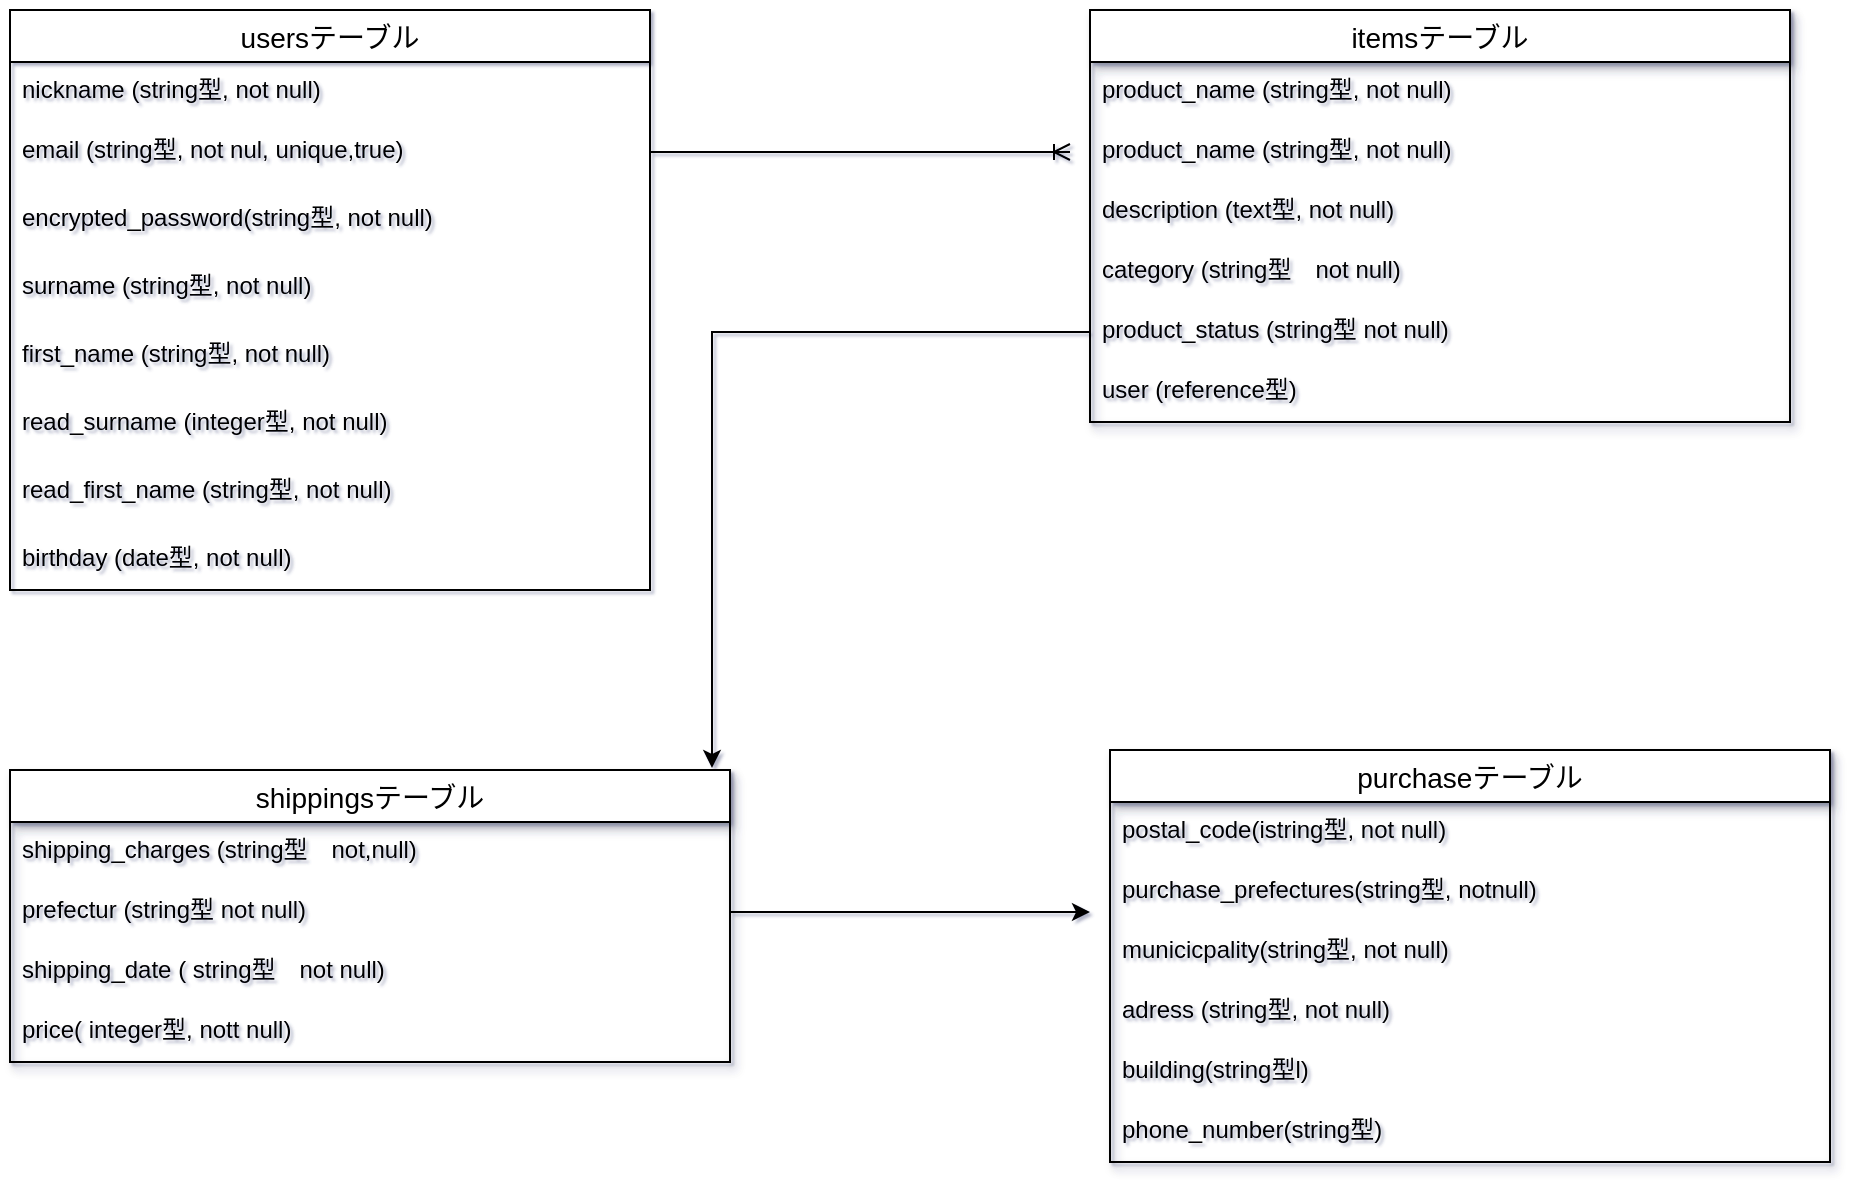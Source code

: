<mxfile version="14.2.4" type="embed">
    <diagram id="e-p9qFQfk2fTBaWSNOmB" name="ページ1">
        <mxGraphModel dx="955" dy="830" grid="1" gridSize="10" guides="0" tooltips="1" connect="1" arrows="1" fold="1" page="1" pageScale="1" pageWidth="827" pageHeight="1169" background="none" math="0" shadow="1">
            <root>
                <mxCell id="0"/>
                <mxCell id="1" parent="0"/>
                <mxCell id="102" value="usersテーブル" style="swimlane;fontStyle=0;childLayout=stackLayout;horizontal=1;startSize=26;horizontalStack=0;resizeParent=1;resizeParentMax=0;resizeLast=0;collapsible=1;marginBottom=0;align=center;fontSize=14;" parent="1" vertex="1">
                    <mxGeometry x="40" y="20" width="320" height="290" as="geometry"/>
                </mxCell>
                <mxCell id="103" value="nickname (string型, not null)&#10;&#10;a" style="text;strokeColor=none;fillColor=none;spacingLeft=4;spacingRight=4;overflow=hidden;rotatable=0;points=[[0,0.5],[1,0.5]];portConstraint=eastwest;fontSize=12;" parent="102" vertex="1">
                    <mxGeometry y="26" width="320" height="30" as="geometry"/>
                </mxCell>
                <mxCell id="104" value="email (string型, not nul, unique,true)" style="text;strokeColor=none;fillColor=none;spacingLeft=4;spacingRight=4;overflow=hidden;rotatable=0;points=[[0,0.5],[1,0.5]];portConstraint=eastwest;fontSize=12;" parent="102" vertex="1">
                    <mxGeometry y="56" width="320" height="30" as="geometry"/>
                </mxCell>
                <mxCell id="105" value="encrypted_password(string型, not null)" style="text;strokeColor=none;fillColor=none;spacingLeft=4;spacingRight=4;overflow=hidden;rotatable=0;points=[[0,0.5],[1,0.5]];portConstraint=eastwest;fontSize=12;shadow=1;verticalAlign=middle;" parent="102" vertex="1">
                    <mxGeometry y="86" width="320" height="34" as="geometry"/>
                </mxCell>
                <mxCell id="108" value="surname (string型, not null)" style="text;strokeColor=none;fillColor=none;spacingLeft=4;spacingRight=4;overflow=hidden;rotatable=0;points=[[0,0.5],[1,0.5]];portConstraint=eastwest;fontSize=12;shadow=1;verticalAlign=middle;" parent="102" vertex="1">
                    <mxGeometry y="120" width="320" height="34" as="geometry"/>
                </mxCell>
                <mxCell id="109" value="first_name (string型, not null)" style="text;strokeColor=none;fillColor=none;spacingLeft=4;spacingRight=4;overflow=hidden;rotatable=0;points=[[0,0.5],[1,0.5]];portConstraint=eastwest;fontSize=12;shadow=1;verticalAlign=middle;" parent="102" vertex="1">
                    <mxGeometry y="154" width="320" height="34" as="geometry"/>
                </mxCell>
                <mxCell id="110" value="read_surname (integer型, not null)" style="text;strokeColor=none;fillColor=none;spacingLeft=4;spacingRight=4;overflow=hidden;rotatable=0;points=[[0,0.5],[1,0.5]];portConstraint=eastwest;fontSize=12;shadow=1;verticalAlign=middle;" parent="102" vertex="1">
                    <mxGeometry y="188" width="320" height="34" as="geometry"/>
                </mxCell>
                <mxCell id="144" value="read_first_name (string型, not null)" style="text;strokeColor=none;fillColor=none;spacingLeft=4;spacingRight=4;overflow=hidden;rotatable=0;points=[[0,0.5],[1,0.5]];portConstraint=eastwest;fontSize=12;shadow=1;verticalAlign=middle;" vertex="1" parent="102">
                    <mxGeometry y="222" width="320" height="34" as="geometry"/>
                </mxCell>
                <mxCell id="145" value="birthday (date型, not null)" style="text;strokeColor=none;fillColor=none;spacingLeft=4;spacingRight=4;overflow=hidden;rotatable=0;points=[[0,0.5],[1,0.5]];portConstraint=eastwest;fontSize=12;shadow=1;verticalAlign=middle;" vertex="1" parent="102">
                    <mxGeometry y="256" width="320" height="34" as="geometry"/>
                </mxCell>
                <mxCell id="112" value="itemsテーブル" style="swimlane;fontStyle=0;childLayout=stackLayout;horizontal=1;startSize=26;horizontalStack=0;resizeParent=1;resizeParentMax=0;resizeLast=0;collapsible=1;marginBottom=0;align=center;fontSize=14;shadow=1;html=0;" parent="1" vertex="1">
                    <mxGeometry x="580" y="20" width="350" height="206" as="geometry"/>
                </mxCell>
                <mxCell id="140" value="product_name (string型, not null)" style="text;strokeColor=none;fillColor=none;spacingLeft=4;spacingRight=4;overflow=hidden;rotatable=0;points=[[0,0.5],[1,0.5]];portConstraint=eastwest;fontSize=12;" parent="112" vertex="1">
                    <mxGeometry y="26" width="350" height="30" as="geometry"/>
                </mxCell>
                <mxCell id="134" value="product_name (string型, not null)" style="text;strokeColor=none;fillColor=none;spacingLeft=4;spacingRight=4;overflow=hidden;rotatable=0;points=[[0,0.5],[1,0.5]];portConstraint=eastwest;fontSize=12;" parent="112" vertex="1">
                    <mxGeometry y="56" width="350" height="30" as="geometry"/>
                </mxCell>
                <mxCell id="115" value="description (text型, not null)" style="text;strokeColor=none;fillColor=none;spacingLeft=4;spacingRight=4;overflow=hidden;rotatable=0;points=[[0,0.5],[1,0.5]];portConstraint=eastwest;fontSize=12;" parent="112" vertex="1">
                    <mxGeometry y="86" width="350" height="30" as="geometry"/>
                </mxCell>
                <mxCell id="116" value="category (string型　not null)" style="text;strokeColor=none;fillColor=none;spacingLeft=4;spacingRight=4;overflow=hidden;rotatable=0;points=[[0,0.5],[1,0.5]];portConstraint=eastwest;fontSize=12;" parent="112" vertex="1">
                    <mxGeometry y="116" width="350" height="30" as="geometry"/>
                </mxCell>
                <mxCell id="117" value="product_status (string型 not null)" style="text;strokeColor=none;fillColor=none;spacingLeft=4;spacingRight=4;overflow=hidden;rotatable=0;points=[[0,0.5],[1,0.5]];portConstraint=eastwest;fontSize=12;" parent="112" vertex="1">
                    <mxGeometry y="146" width="350" height="30" as="geometry"/>
                </mxCell>
                <mxCell id="142" value="user (reference型)" style="text;strokeColor=none;fillColor=none;spacingLeft=4;spacingRight=4;overflow=hidden;rotatable=0;points=[[0,0.5],[1,0.5]];portConstraint=eastwest;fontSize=12;" parent="112" vertex="1">
                    <mxGeometry y="176" width="350" height="30" as="geometry"/>
                </mxCell>
                <mxCell id="118" value="shippingsテーブル" style="swimlane;fontStyle=0;childLayout=stackLayout;horizontal=1;startSize=26;horizontalStack=0;resizeParent=1;resizeParentMax=0;resizeLast=0;collapsible=1;marginBottom=0;align=center;fontSize=14;shadow=1;html=0;" parent="1" vertex="1">
                    <mxGeometry x="40" y="400" width="360" height="146" as="geometry"/>
                </mxCell>
                <mxCell id="119" value="shipping_charges (string型　not,null)" style="text;strokeColor=none;fillColor=none;spacingLeft=4;spacingRight=4;overflow=hidden;rotatable=0;points=[[0,0.5],[1,0.5]];portConstraint=eastwest;fontSize=12;" parent="118" vertex="1">
                    <mxGeometry y="26" width="360" height="30" as="geometry"/>
                </mxCell>
                <mxCell id="121" value="prefectur (string型 not null)" style="text;strokeColor=none;fillColor=none;spacingLeft=4;spacingRight=4;overflow=hidden;rotatable=0;points=[[0,0.5],[1,0.5]];portConstraint=eastwest;fontSize=12;" parent="118" vertex="1">
                    <mxGeometry y="56" width="360" height="30" as="geometry"/>
                </mxCell>
                <mxCell id="122" value="shipping_date ( string型　not null)&#10;" style="text;strokeColor=none;fillColor=none;spacingLeft=4;spacingRight=4;overflow=hidden;rotatable=0;points=[[0,0.5],[1,0.5]];portConstraint=eastwest;fontSize=12;" parent="118" vertex="1">
                    <mxGeometry y="86" width="360" height="30" as="geometry"/>
                </mxCell>
                <mxCell id="124" value="price( integer型, nott null)" style="text;strokeColor=none;fillColor=none;spacingLeft=4;spacingRight=4;overflow=hidden;rotatable=0;points=[[0,0.5],[1,0.5]];portConstraint=eastwest;fontSize=12;" parent="118" vertex="1">
                    <mxGeometry y="116" width="360" height="30" as="geometry"/>
                </mxCell>
                <mxCell id="125" value="purchaseテーブル" style="swimlane;fontStyle=0;childLayout=stackLayout;horizontal=1;startSize=26;horizontalStack=0;resizeParent=1;resizeParentMax=0;resizeLast=0;collapsible=1;marginBottom=0;align=center;fontSize=14;shadow=1;html=0;" parent="1" vertex="1">
                    <mxGeometry x="590" y="390" width="360" height="206" as="geometry"/>
                </mxCell>
                <mxCell id="126" value="postal_code(istring型, not null)" style="text;strokeColor=none;fillColor=none;spacingLeft=4;spacingRight=4;overflow=hidden;rotatable=0;points=[[0,0.5],[1,0.5]];portConstraint=eastwest;fontSize=12;" parent="125" vertex="1">
                    <mxGeometry y="26" width="360" height="30" as="geometry"/>
                </mxCell>
                <mxCell id="127" value="purchase_prefectures(string型, notnull)" style="text;strokeColor=none;fillColor=none;spacingLeft=4;spacingRight=4;overflow=hidden;rotatable=0;points=[[0,0.5],[1,0.5]];portConstraint=eastwest;fontSize=12;" parent="125" vertex="1">
                    <mxGeometry y="56" width="360" height="30" as="geometry"/>
                </mxCell>
                <mxCell id="128" value="municicpality(string型, not null)" style="text;strokeColor=none;fillColor=none;spacingLeft=4;spacingRight=4;overflow=hidden;rotatable=0;points=[[0,0.5],[1,0.5]];portConstraint=eastwest;fontSize=12;" parent="125" vertex="1">
                    <mxGeometry y="86" width="360" height="30" as="geometry"/>
                </mxCell>
                <mxCell id="129" value="adress (string型, not null)" style="text;strokeColor=none;fillColor=none;spacingLeft=4;spacingRight=4;overflow=hidden;rotatable=0;points=[[0,0.5],[1,0.5]];portConstraint=eastwest;fontSize=12;" parent="125" vertex="1">
                    <mxGeometry y="116" width="360" height="30" as="geometry"/>
                </mxCell>
                <mxCell id="130" value="building(string型l)" style="text;strokeColor=none;fillColor=none;spacingLeft=4;spacingRight=4;overflow=hidden;rotatable=0;points=[[0,0.5],[1,0.5]];portConstraint=eastwest;fontSize=12;" parent="125" vertex="1">
                    <mxGeometry y="146" width="360" height="30" as="geometry"/>
                </mxCell>
                <mxCell id="131" value="phone_number(string型)" style="text;strokeColor=none;fillColor=none;spacingLeft=4;spacingRight=4;overflow=hidden;rotatable=0;points=[[0,0.5],[1,0.5]];portConstraint=eastwest;fontSize=12;" parent="125" vertex="1">
                    <mxGeometry y="176" width="360" height="30" as="geometry"/>
                </mxCell>
                <mxCell id="132" style="edgeStyle=orthogonalEdgeStyle;rounded=0;orthogonalLoop=1;jettySize=auto;html=1;exitX=1;exitY=0.5;exitDx=0;exitDy=0;endArrow=ERoneToMany;endFill=0;fontSize=17;strokeWidth=1;" parent="1" source="104" edge="1">
                    <mxGeometry relative="1" as="geometry">
                        <mxPoint x="570" y="91" as="targetPoint"/>
                        <Array as="points">
                            <mxPoint x="570" y="91"/>
                            <mxPoint x="570" y="91"/>
                        </Array>
                    </mxGeometry>
                </mxCell>
                <mxCell id="137" style="edgeStyle=orthogonalEdgeStyle;rounded=0;orthogonalLoop=1;jettySize=auto;html=1;exitX=0;exitY=0.5;exitDx=0;exitDy=0;endArrow=classic;endFill=1;strokeWidth=1;fontSize=17;entryX=0.975;entryY=-0.007;entryDx=0;entryDy=0;entryPerimeter=0;" parent="1" source="117" target="118" edge="1">
                    <mxGeometry relative="1" as="geometry">
                        <mxPoint x="390" y="380" as="targetPoint"/>
                    </mxGeometry>
                </mxCell>
                <mxCell id="138" style="edgeStyle=orthogonalEdgeStyle;rounded=0;orthogonalLoop=1;jettySize=auto;html=1;exitX=1;exitY=0.5;exitDx=0;exitDy=0;endArrow=classic;endFill=1;strokeWidth=1;fontSize=17;" parent="1" source="121" edge="1">
                    <mxGeometry relative="1" as="geometry">
                        <mxPoint x="580" y="471" as="targetPoint"/>
                    </mxGeometry>
                </mxCell>
            </root>
        </mxGraphModel>
    </diagram>
</mxfile>